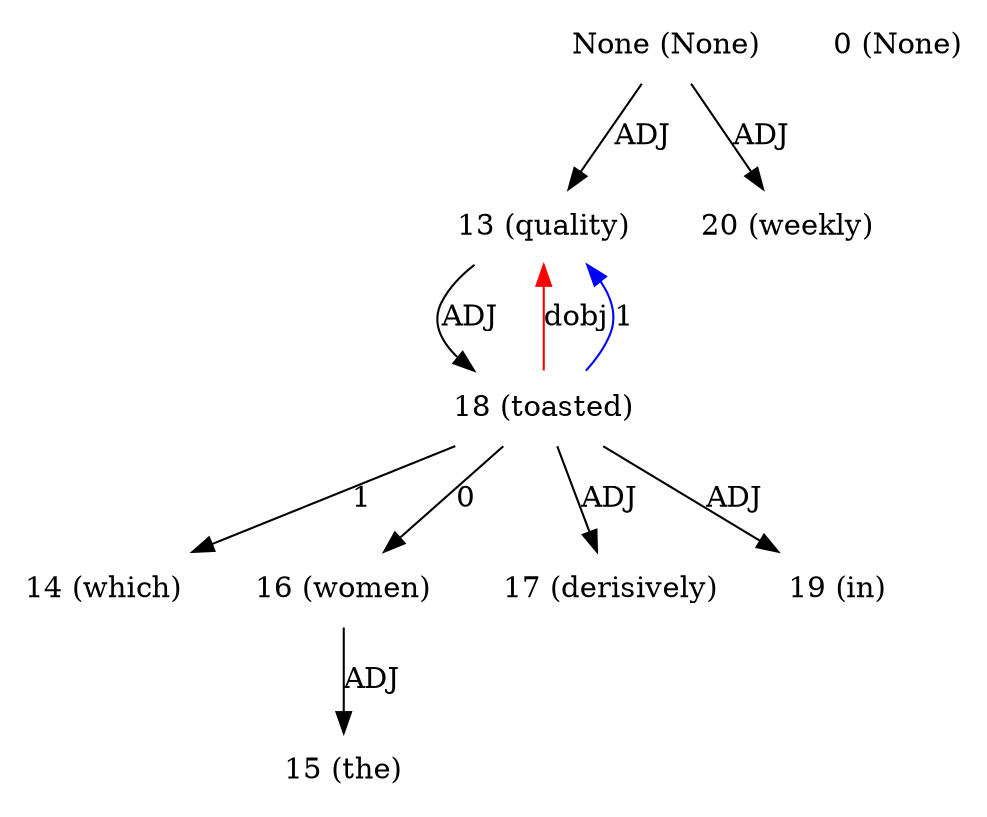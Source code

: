 digraph G{
edge [dir=forward]
node [shape=plaintext]

None [label="None (None)"]
None -> 13 [label="ADJ"]
None [label="None (None)"]
None -> 20 [label="ADJ"]
0 [label="0 (None)"]
13 [label="13 (quality)"]
13 -> 18 [label="ADJ"]
18 -> 13 [label="dobj", color="red"]
14 [label="14 (which)"]
15 [label="15 (the)"]
16 [label="16 (women)"]
16 -> 15 [label="ADJ"]
17 [label="17 (derisively)"]
18 [label="18 (toasted)"]
18 -> 14 [label="1"]
18 -> 13 [label="1", color="blue"]
18 -> 16 [label="0"]
18 -> 17 [label="ADJ"]
18 -> 19 [label="ADJ"]
19 [label="19 (in)"]
20 [label="20 (weekly)"]
}
